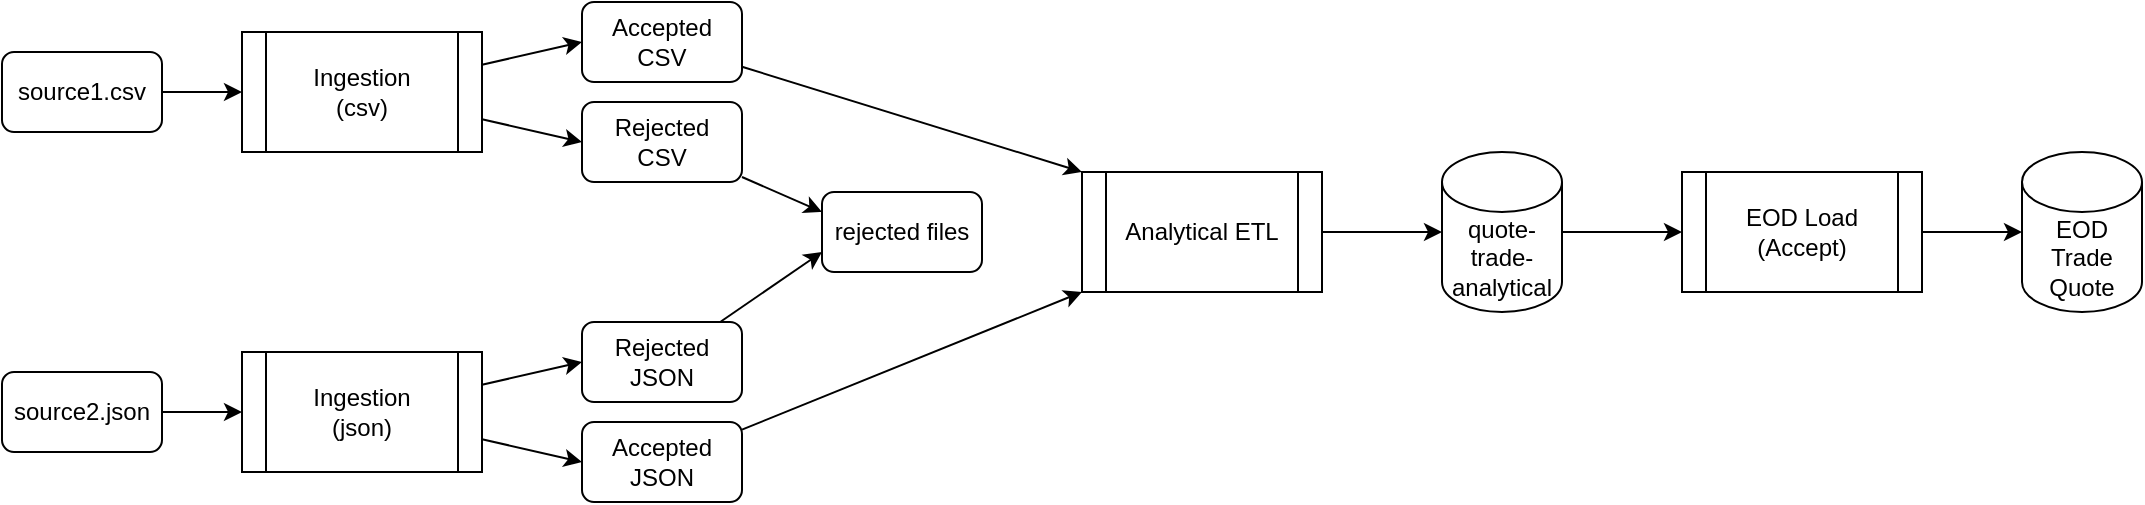 <mxfile>
    <diagram id="HuZxwonWBTdEJd0rp4fN" name="overview">
        <mxGraphModel dx="968" dy="680" grid="1" gridSize="10" guides="1" tooltips="1" connect="1" arrows="1" fold="1" page="1" pageScale="1" pageWidth="850" pageHeight="1100" math="0" shadow="0">
            <root>
                <mxCell id="0"/>
                <mxCell id="1" parent="0"/>
                <mxCell id="26" style="edgeStyle=none;html=1;entryX=0;entryY=0.5;entryDx=0;entryDy=0;entryPerimeter=0;" edge="1" parent="1" source="2" target="15">
                    <mxGeometry relative="1" as="geometry"/>
                </mxCell>
                <mxCell id="2" value="Analytical ETL" style="shape=process;whiteSpace=wrap;html=1;backgroundOutline=1;" vertex="1" parent="1">
                    <mxGeometry x="590" y="100" width="120" height="60" as="geometry"/>
                </mxCell>
                <mxCell id="28" style="edgeStyle=none;html=1;entryX=0;entryY=0.5;entryDx=0;entryDy=0;entryPerimeter=0;" edge="1" parent="1" source="3" target="14">
                    <mxGeometry relative="1" as="geometry"/>
                </mxCell>
                <mxCell id="3" value="EOD Load &lt;br&gt;(Accept)" style="shape=process;whiteSpace=wrap;html=1;backgroundOutline=1;" vertex="1" parent="1">
                    <mxGeometry x="890" y="100" width="120" height="60" as="geometry"/>
                </mxCell>
                <mxCell id="19" style="edgeStyle=none;html=1;entryX=0;entryY=0.5;entryDx=0;entryDy=0;" edge="1" parent="1" source="4" target="9">
                    <mxGeometry relative="1" as="geometry"/>
                </mxCell>
                <mxCell id="20" style="edgeStyle=none;html=1;entryX=0;entryY=0.5;entryDx=0;entryDy=0;" edge="1" parent="1" source="4" target="10">
                    <mxGeometry relative="1" as="geometry"/>
                </mxCell>
                <mxCell id="4" value="Ingestion &lt;br&gt;(csv)" style="shape=process;whiteSpace=wrap;html=1;backgroundOutline=1;" vertex="1" parent="1">
                    <mxGeometry x="170" y="30" width="120" height="60" as="geometry"/>
                </mxCell>
                <mxCell id="22" style="edgeStyle=none;html=1;entryX=0;entryY=0.5;entryDx=0;entryDy=0;" edge="1" parent="1" source="5" target="13">
                    <mxGeometry relative="1" as="geometry"/>
                </mxCell>
                <mxCell id="23" style="edgeStyle=none;html=1;entryX=0;entryY=0.5;entryDx=0;entryDy=0;" edge="1" parent="1" source="5" target="12">
                    <mxGeometry relative="1" as="geometry"/>
                </mxCell>
                <mxCell id="5" value="Ingestion &lt;br&gt;(json)" style="shape=process;whiteSpace=wrap;html=1;backgroundOutline=1;" vertex="1" parent="1">
                    <mxGeometry x="170" y="190" width="120" height="60" as="geometry"/>
                </mxCell>
                <mxCell id="6" value="rejected files" style="rounded=1;whiteSpace=wrap;html=1;" vertex="1" parent="1">
                    <mxGeometry x="460" y="110" width="80" height="40" as="geometry"/>
                </mxCell>
                <mxCell id="18" style="edgeStyle=none;html=1;entryX=0;entryY=0.5;entryDx=0;entryDy=0;" edge="1" parent="1" source="7" target="4">
                    <mxGeometry relative="1" as="geometry"/>
                </mxCell>
                <mxCell id="7" value="source1.csv" style="rounded=1;whiteSpace=wrap;html=1;" vertex="1" parent="1">
                    <mxGeometry x="50" y="40" width="80" height="40" as="geometry"/>
                </mxCell>
                <mxCell id="21" style="edgeStyle=none;html=1;" edge="1" parent="1" source="8" target="5">
                    <mxGeometry relative="1" as="geometry"/>
                </mxCell>
                <mxCell id="8" value="source2.json" style="rounded=1;whiteSpace=wrap;html=1;" vertex="1" parent="1">
                    <mxGeometry x="50" y="200" width="80" height="40" as="geometry"/>
                </mxCell>
                <mxCell id="24" style="edgeStyle=none;html=1;entryX=0;entryY=0;entryDx=0;entryDy=0;" edge="1" parent="1" source="9" target="2">
                    <mxGeometry relative="1" as="geometry"/>
                </mxCell>
                <mxCell id="9" value="Accepted&lt;br&gt;CSV" style="rounded=1;whiteSpace=wrap;html=1;" vertex="1" parent="1">
                    <mxGeometry x="340" y="15" width="80" height="40" as="geometry"/>
                </mxCell>
                <mxCell id="16" style="edgeStyle=none;html=1;entryX=0;entryY=0.25;entryDx=0;entryDy=0;" edge="1" parent="1" source="10" target="6">
                    <mxGeometry relative="1" as="geometry"/>
                </mxCell>
                <mxCell id="10" value="Rejected&lt;br&gt;CSV" style="rounded=1;whiteSpace=wrap;html=1;" vertex="1" parent="1">
                    <mxGeometry x="340" y="65" width="80" height="40" as="geometry"/>
                </mxCell>
                <mxCell id="25" style="edgeStyle=none;html=1;entryX=0;entryY=1;entryDx=0;entryDy=0;" edge="1" parent="1" source="12" target="2">
                    <mxGeometry relative="1" as="geometry"/>
                </mxCell>
                <mxCell id="12" value="Accepted&lt;br&gt;JSON" style="rounded=1;whiteSpace=wrap;html=1;" vertex="1" parent="1">
                    <mxGeometry x="340" y="225" width="80" height="40" as="geometry"/>
                </mxCell>
                <mxCell id="17" style="edgeStyle=none;html=1;entryX=0;entryY=0.75;entryDx=0;entryDy=0;" edge="1" parent="1" source="13" target="6">
                    <mxGeometry relative="1" as="geometry"/>
                </mxCell>
                <mxCell id="13" value="Rejected&lt;br&gt;JSON" style="rounded=1;whiteSpace=wrap;html=1;" vertex="1" parent="1">
                    <mxGeometry x="340" y="175" width="80" height="40" as="geometry"/>
                </mxCell>
                <mxCell id="14" value="EOD Trade Quote" style="shape=cylinder3;whiteSpace=wrap;html=1;boundedLbl=1;backgroundOutline=1;size=15;" vertex="1" parent="1">
                    <mxGeometry x="1060" y="90" width="60" height="80" as="geometry"/>
                </mxCell>
                <mxCell id="27" style="edgeStyle=none;html=1;" edge="1" parent="1" source="15" target="3">
                    <mxGeometry relative="1" as="geometry"/>
                </mxCell>
                <mxCell id="15" value="quote-trade-analytical" style="shape=cylinder3;whiteSpace=wrap;html=1;boundedLbl=1;backgroundOutline=1;size=15;" vertex="1" parent="1">
                    <mxGeometry x="770" y="90" width="60" height="80" as="geometry"/>
                </mxCell>
            </root>
        </mxGraphModel>
    </diagram>
</mxfile>
